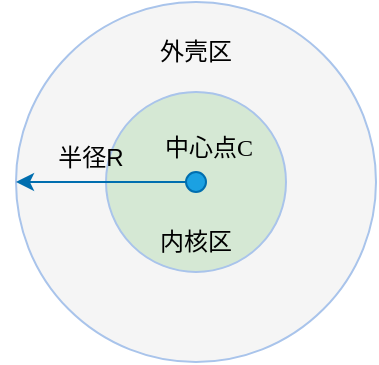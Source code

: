 <mxfile version="22.1.16" type="github" pages="3">
  <diagram name="微簇" id="cqasgiF9wPs6VmhjH98Y">
    <mxGraphModel dx="1050" dy="522" grid="1" gridSize="10" guides="1" tooltips="1" connect="1" arrows="1" fold="1" page="1" pageScale="1" pageWidth="827" pageHeight="1169" math="0" shadow="0">
      <root>
        <mxCell id="0" />
        <mxCell id="1" parent="0" />
        <mxCell id="JWYQcv-L3o2rNIDetOFc-1" value="" style="ellipse;whiteSpace=wrap;html=1;aspect=fixed;strokeColor=#A9C4EB;fillColor=#f5f5f5;fontColor=#333333;" vertex="1" parent="1">
          <mxGeometry x="340" y="180" width="180" height="180" as="geometry" />
        </mxCell>
        <mxCell id="JWYQcv-L3o2rNIDetOFc-2" value="" style="ellipse;whiteSpace=wrap;html=1;aspect=fixed;fillColor=#d5e8d4;strokeColor=#A9C4EB;" vertex="1" parent="1">
          <mxGeometry x="385" y="225" width="90" height="90" as="geometry" />
        </mxCell>
        <mxCell id="JWYQcv-L3o2rNIDetOFc-7" style="rounded=0;orthogonalLoop=1;jettySize=auto;html=1;exitX=0;exitY=0.5;exitDx=0;exitDy=0;entryX=0;entryY=0.5;entryDx=0;entryDy=0;fillColor=#1ba1e2;strokeColor=#006EAF;" edge="1" parent="1" source="JWYQcv-L3o2rNIDetOFc-3" target="JWYQcv-L3o2rNIDetOFc-1">
          <mxGeometry relative="1" as="geometry" />
        </mxCell>
        <mxCell id="JWYQcv-L3o2rNIDetOFc-3" value="" style="ellipse;whiteSpace=wrap;html=1;aspect=fixed;fillColor=#1ba1e2;strokeColor=#006EAF;fontColor=#ffffff;" vertex="1" parent="1">
          <mxGeometry x="425" y="265" width="10" height="10" as="geometry" />
        </mxCell>
        <mxCell id="JWYQcv-L3o2rNIDetOFc-8" value="&lt;font face=&quot;Times New Roman&quot;&gt;中心点C&lt;/font&gt;" style="text;html=1;strokeColor=none;fillColor=none;align=center;verticalAlign=middle;whiteSpace=wrap;rounded=0;" vertex="1" parent="1">
          <mxGeometry x="413" y="245" width="47" height="15" as="geometry" />
        </mxCell>
        <mxCell id="JWYQcv-L3o2rNIDetOFc-10" value="半径R" style="text;html=1;strokeColor=none;fillColor=none;align=center;verticalAlign=middle;whiteSpace=wrap;rounded=0;" vertex="1" parent="1">
          <mxGeometry x="354" y="245" width="47" height="25" as="geometry" />
        </mxCell>
        <mxCell id="JWYQcv-L3o2rNIDetOFc-11" value="内核区" style="text;html=1;strokeColor=none;fillColor=none;align=center;verticalAlign=middle;whiteSpace=wrap;rounded=0;" vertex="1" parent="1">
          <mxGeometry x="400" y="285" width="60" height="30" as="geometry" />
        </mxCell>
        <mxCell id="JWYQcv-L3o2rNIDetOFc-12" value="外壳区" style="text;html=1;strokeColor=none;fillColor=none;align=center;verticalAlign=middle;whiteSpace=wrap;rounded=0;" vertex="1" parent="1">
          <mxGeometry x="400" y="190" width="60" height="30" as="geometry" />
        </mxCell>
      </root>
    </mxGraphModel>
  </diagram>
  <diagram id="3An8BaOzg_ggo2mwlidG" name="相交微簇">
    <mxGraphModel dx="1050" dy="522" grid="1" gridSize="10" guides="1" tooltips="1" connect="1" arrows="1" fold="1" page="1" pageScale="1" pageWidth="827" pageHeight="1169" math="0" shadow="0">
      <root>
        <mxCell id="0" />
        <mxCell id="1" parent="0" />
        <mxCell id="FICmv6_89jr-dK4Hhe10-1" value="" style="ellipse;whiteSpace=wrap;html=1;aspect=fixed;strokeColor=#A9C4EB;fillColor=#f5f5f5;fontColor=#333333;" vertex="1" parent="1">
          <mxGeometry x="90" y="140" width="120" height="120" as="geometry" />
        </mxCell>
        <mxCell id="Pet3iqk0Yp9Nh5cqGScN-1" value="" style="ellipse;whiteSpace=wrap;html=1;aspect=fixed;strokeColor=#A9C4EB;fillColor=#f5f5f5;fontColor=#333333;" vertex="1" parent="1">
          <mxGeometry x="180" y="151" width="100" height="100" as="geometry" />
        </mxCell>
        <mxCell id="FICmv6_89jr-dK4Hhe10-2" value="V1" style="ellipse;whiteSpace=wrap;html=1;aspect=fixed;fillColor=#eeeeee;strokeColor=#A9C4EB;" vertex="1" parent="1">
          <mxGeometry x="120" y="170" width="60" height="60" as="geometry" />
        </mxCell>
        <mxCell id="Pet3iqk0Yp9Nh5cqGScN-2" value="V2" style="ellipse;whiteSpace=wrap;html=1;aspect=fixed;fillColor=#eeeeee;strokeColor=#A9C4EB;" vertex="1" parent="1">
          <mxGeometry x="205" y="176" width="50" height="50" as="geometry" />
        </mxCell>
        <mxCell id="Pet3iqk0Yp9Nh5cqGScN-3" value="" style="ellipse;whiteSpace=wrap;html=1;aspect=fixed;strokeColor=#A9C4EB;fillColor=#f5f5f5;fontColor=#333333;" vertex="1" parent="1">
          <mxGeometry x="134" y="219" width="120" height="120" as="geometry" />
        </mxCell>
        <mxCell id="Pet3iqk0Yp9Nh5cqGScN-4" value="V3" style="ellipse;whiteSpace=wrap;html=1;aspect=fixed;fillColor=#eeeeee;strokeColor=#A9C4EB;" vertex="1" parent="1">
          <mxGeometry x="165" y="249" width="60" height="60" as="geometry" />
        </mxCell>
        <mxCell id="xoLB4Y7avBtRYNF9Z8Hq-1" value="" style="ellipse;whiteSpace=wrap;html=1;aspect=fixed;strokeColor=#A9C4EB;fillColor=#f5f5f5;fontColor=#333333;" vertex="1" parent="1">
          <mxGeometry x="340" y="151" width="120" height="120" as="geometry" />
        </mxCell>
        <mxCell id="xoLB4Y7avBtRYNF9Z8Hq-2" value="V4" style="ellipse;whiteSpace=wrap;html=1;aspect=fixed;fillColor=#eeeeee;strokeColor=#A9C4EB;" vertex="1" parent="1">
          <mxGeometry x="371" y="181" width="60" height="60" as="geometry" />
        </mxCell>
        <mxCell id="xoLB4Y7avBtRYNF9Z8Hq-3" value="" style="ellipse;whiteSpace=wrap;html=1;aspect=fixed;strokeColor=#A9C4EB;fillColor=#f5f5f5;fontColor=#333333;" vertex="1" parent="1">
          <mxGeometry x="425" y="130" width="100" height="100" as="geometry" />
        </mxCell>
        <mxCell id="xoLB4Y7avBtRYNF9Z8Hq-4" value="V5" style="ellipse;whiteSpace=wrap;html=1;aspect=fixed;fillColor=#eeeeee;strokeColor=#A9C4EB;" vertex="1" parent="1">
          <mxGeometry x="450" y="155" width="50" height="50" as="geometry" />
        </mxCell>
        <mxCell id="xoLB4Y7avBtRYNF9Z8Hq-5" value="" style="ellipse;whiteSpace=wrap;html=1;aspect=fixed;strokeColor=#A9C4EB;fillColor=#f5f5f5;fontColor=#333333;" vertex="1" parent="1">
          <mxGeometry x="493" y="85" width="120" height="120" as="geometry" />
        </mxCell>
        <mxCell id="xoLB4Y7avBtRYNF9Z8Hq-6" value="V6" style="ellipse;whiteSpace=wrap;html=1;aspect=fixed;fillColor=#eeeeee;strokeColor=#A9C4EB;" vertex="1" parent="1">
          <mxGeometry x="524" y="115" width="60" height="60" as="geometry" />
        </mxCell>
        <mxCell id="xoLB4Y7avBtRYNF9Z8Hq-7" value="" style="ellipse;whiteSpace=wrap;html=1;aspect=fixed;strokeColor=#A9C4EB;fillColor=#f5f5f5;fontColor=#333333;" vertex="1" parent="1">
          <mxGeometry x="320" y="273" width="120" height="120" as="geometry" />
        </mxCell>
        <mxCell id="xoLB4Y7avBtRYNF9Z8Hq-8" value="V7" style="ellipse;whiteSpace=wrap;html=1;aspect=fixed;fillColor=#eeeeee;strokeColor=#A9C4EB;" vertex="1" parent="1">
          <mxGeometry x="351" y="303" width="60" height="60" as="geometry" />
        </mxCell>
        <mxCell id="xoLB4Y7avBtRYNF9Z8Hq-9" value="" style="ellipse;whiteSpace=wrap;html=1;aspect=fixed;strokeColor=#A9C4EB;fillColor=#f5f5f5;fontColor=#333333;" vertex="1" parent="1">
          <mxGeometry x="402" y="245" width="100" height="100" as="geometry" />
        </mxCell>
        <mxCell id="xoLB4Y7avBtRYNF9Z8Hq-10" value="V8" style="ellipse;whiteSpace=wrap;html=1;aspect=fixed;fillColor=#eeeeee;strokeColor=#A9C4EB;" vertex="1" parent="1">
          <mxGeometry x="427" y="270" width="50" height="50" as="geometry" />
        </mxCell>
      </root>
    </mxGraphModel>
  </diagram>
  <diagram id="wp3iDOGfQ77wht-XJIhz" name="聚类过程">
    <mxGraphModel dx="1050" dy="522" grid="1" gridSize="10" guides="1" tooltips="1" connect="1" arrows="1" fold="1" page="1" pageScale="1" pageWidth="827" pageHeight="1169" math="0" shadow="0">
      <root>
        <mxCell id="0" />
        <mxCell id="1" parent="0" />
        <mxCell id="kiu-kQget2Vg2zzVwWmD-4" style="rounded=0;orthogonalLoop=1;jettySize=auto;html=1;exitX=1;exitY=0.5;exitDx=0;exitDy=0;endArrow=none;endFill=0;strokeColor=#A9C4EB;" edge="1" parent="1" source="kiu-kQget2Vg2zzVwWmD-1" target="kiu-kQget2Vg2zzVwWmD-2">
          <mxGeometry relative="1" as="geometry" />
        </mxCell>
        <mxCell id="kiu-kQget2Vg2zzVwWmD-7" style="rounded=0;orthogonalLoop=1;jettySize=auto;html=1;exitX=0.5;exitY=1;exitDx=0;exitDy=0;entryX=0;entryY=0.5;entryDx=0;entryDy=0;endArrow=none;endFill=0;strokeColor=#A9C4EB;" edge="1" parent="1" source="kiu-kQget2Vg2zzVwWmD-1" target="kiu-kQget2Vg2zzVwWmD-3">
          <mxGeometry relative="1" as="geometry" />
        </mxCell>
        <mxCell id="kiu-kQget2Vg2zzVwWmD-1" value="V1" style="ellipse;whiteSpace=wrap;html=1;aspect=fixed;fillColor=#eeeeee;strokeColor=#A9C4EB;" vertex="1" parent="1">
          <mxGeometry x="200" y="205" width="60" height="60" as="geometry" />
        </mxCell>
        <mxCell id="kiu-kQget2Vg2zzVwWmD-8" style="rounded=0;orthogonalLoop=1;jettySize=auto;html=1;exitX=0.5;exitY=1;exitDx=0;exitDy=0;entryX=1;entryY=0.5;entryDx=0;entryDy=0;endArrow=none;endFill=0;strokeColor=#A9C4EB;" edge="1" parent="1" source="kiu-kQget2Vg2zzVwWmD-2" target="kiu-kQget2Vg2zzVwWmD-3">
          <mxGeometry relative="1" as="geometry" />
        </mxCell>
        <mxCell id="kiu-kQget2Vg2zzVwWmD-2" value="V2" style="ellipse;whiteSpace=wrap;html=1;aspect=fixed;fillColor=#eeeeee;strokeColor=#A9C4EB;" vertex="1" parent="1">
          <mxGeometry x="310" y="200" width="60" height="60" as="geometry" />
        </mxCell>
        <mxCell id="kiu-kQget2Vg2zzVwWmD-3" value="V3" style="ellipse;whiteSpace=wrap;html=1;aspect=fixed;fillColor=#eeeeee;strokeColor=#A9C4EB;" vertex="1" parent="1">
          <mxGeometry x="260" y="345" width="60" height="60" as="geometry" />
        </mxCell>
        <mxCell id="4z08wdtTMhsx3YwAyzjv-4" style="rounded=0;orthogonalLoop=1;jettySize=auto;html=1;exitX=1;exitY=0.5;exitDx=0;exitDy=0;entryX=0;entryY=1;entryDx=0;entryDy=0;endArrow=none;endFill=0;strokeColor=#A9C4EB;" edge="1" parent="1" source="k-szPujHSKpe_sfkMkby-2" target="k-szPujHSKpe_sfkMkby-4">
          <mxGeometry relative="1" as="geometry" />
        </mxCell>
        <mxCell id="k-szPujHSKpe_sfkMkby-2" value="V4" style="ellipse;whiteSpace=wrap;html=1;aspect=fixed;fillColor=#cdeb8b;strokeColor=#A9C4EB;" vertex="1" parent="1">
          <mxGeometry x="424" y="235" width="60" height="60" as="geometry" />
        </mxCell>
        <mxCell id="k-szPujHSKpe_sfkMkby-3" value="V6" style="ellipse;whiteSpace=wrap;html=1;aspect=fixed;fillColor=#cdeb8b;strokeColor=#A9C4EB;" vertex="1" parent="1">
          <mxGeometry x="630" y="160" width="60" height="60" as="geometry" />
        </mxCell>
        <mxCell id="k-szPujHSKpe_sfkMkby-7" style="rounded=0;orthogonalLoop=1;jettySize=auto;html=1;exitX=1;exitY=0.5;exitDx=0;exitDy=0;entryX=0;entryY=1;entryDx=0;entryDy=0;endArrow=none;endFill=0;strokeColor=#A9C4EB;" edge="1" parent="1" source="k-szPujHSKpe_sfkMkby-4" target="k-szPujHSKpe_sfkMkby-3">
          <mxGeometry relative="1" as="geometry" />
        </mxCell>
        <mxCell id="k-szPujHSKpe_sfkMkby-4" value="V5" style="ellipse;whiteSpace=wrap;html=1;aspect=fixed;fillColor=#cdeb8b;strokeColor=#A9C4EB;" vertex="1" parent="1">
          <mxGeometry x="520" y="200" width="60" height="60" as="geometry" />
        </mxCell>
        <mxCell id="4z08wdtTMhsx3YwAyzjv-3" style="rounded=0;orthogonalLoop=1;jettySize=auto;html=1;exitX=1;exitY=0.5;exitDx=0;exitDy=0;endArrow=none;endFill=0;strokeColor=#A9C4EB;" edge="1" parent="1" source="4z08wdtTMhsx3YwAyzjv-1" target="4z08wdtTMhsx3YwAyzjv-2">
          <mxGeometry relative="1" as="geometry" />
        </mxCell>
        <mxCell id="4z08wdtTMhsx3YwAyzjv-1" value="V7" style="ellipse;whiteSpace=wrap;html=1;aspect=fixed;fillColor=#cce5ff;strokeColor=#A9C4EB;" vertex="1" parent="1">
          <mxGeometry x="430" y="335" width="60" height="60" as="geometry" />
        </mxCell>
        <mxCell id="4z08wdtTMhsx3YwAyzjv-2" value="V8" style="ellipse;whiteSpace=wrap;html=1;aspect=fixed;fillColor=#cce5ff;strokeColor=#A9C4EB;" vertex="1" parent="1">
          <mxGeometry x="530" y="295" width="60" height="60" as="geometry" />
        </mxCell>
      </root>
    </mxGraphModel>
  </diagram>
</mxfile>
